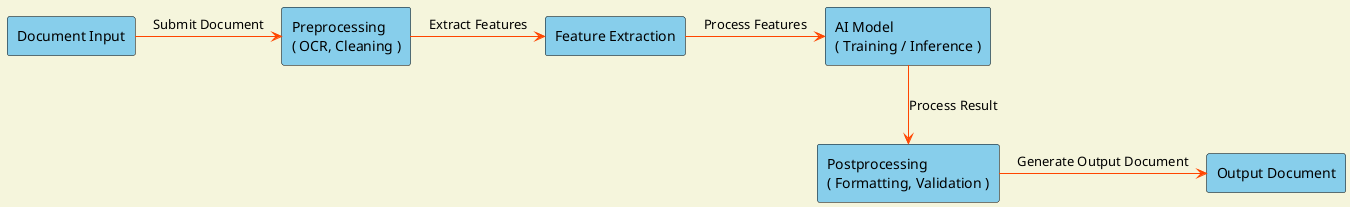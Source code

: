 @startuml
skinparam backgroundColor #F5F5DC
skinparam arrowColor #FF4500
skinparam rectangle {
    BackgroundColor #87CEEB
    BorderColor #000000
}

rectangle "Document Input" as input
rectangle "Preprocessing\n( OCR, Cleaning )" as preprocess
rectangle "Feature Extraction" as featureExtract
rectangle "AI Model\n( Training / Inference )" as aiModel
rectangle "Postprocessing\n( Formatting, Validation )" as postprocess
rectangle "Output Document" as output

input -> preprocess : "Submit Document"
preprocess -> featureExtract : "Extract Features"
featureExtract -> aiModel : "Process Features"
aiModel --> postprocess : "Process Result"
postprocess -> output : "Generate Output Document"

@enduml